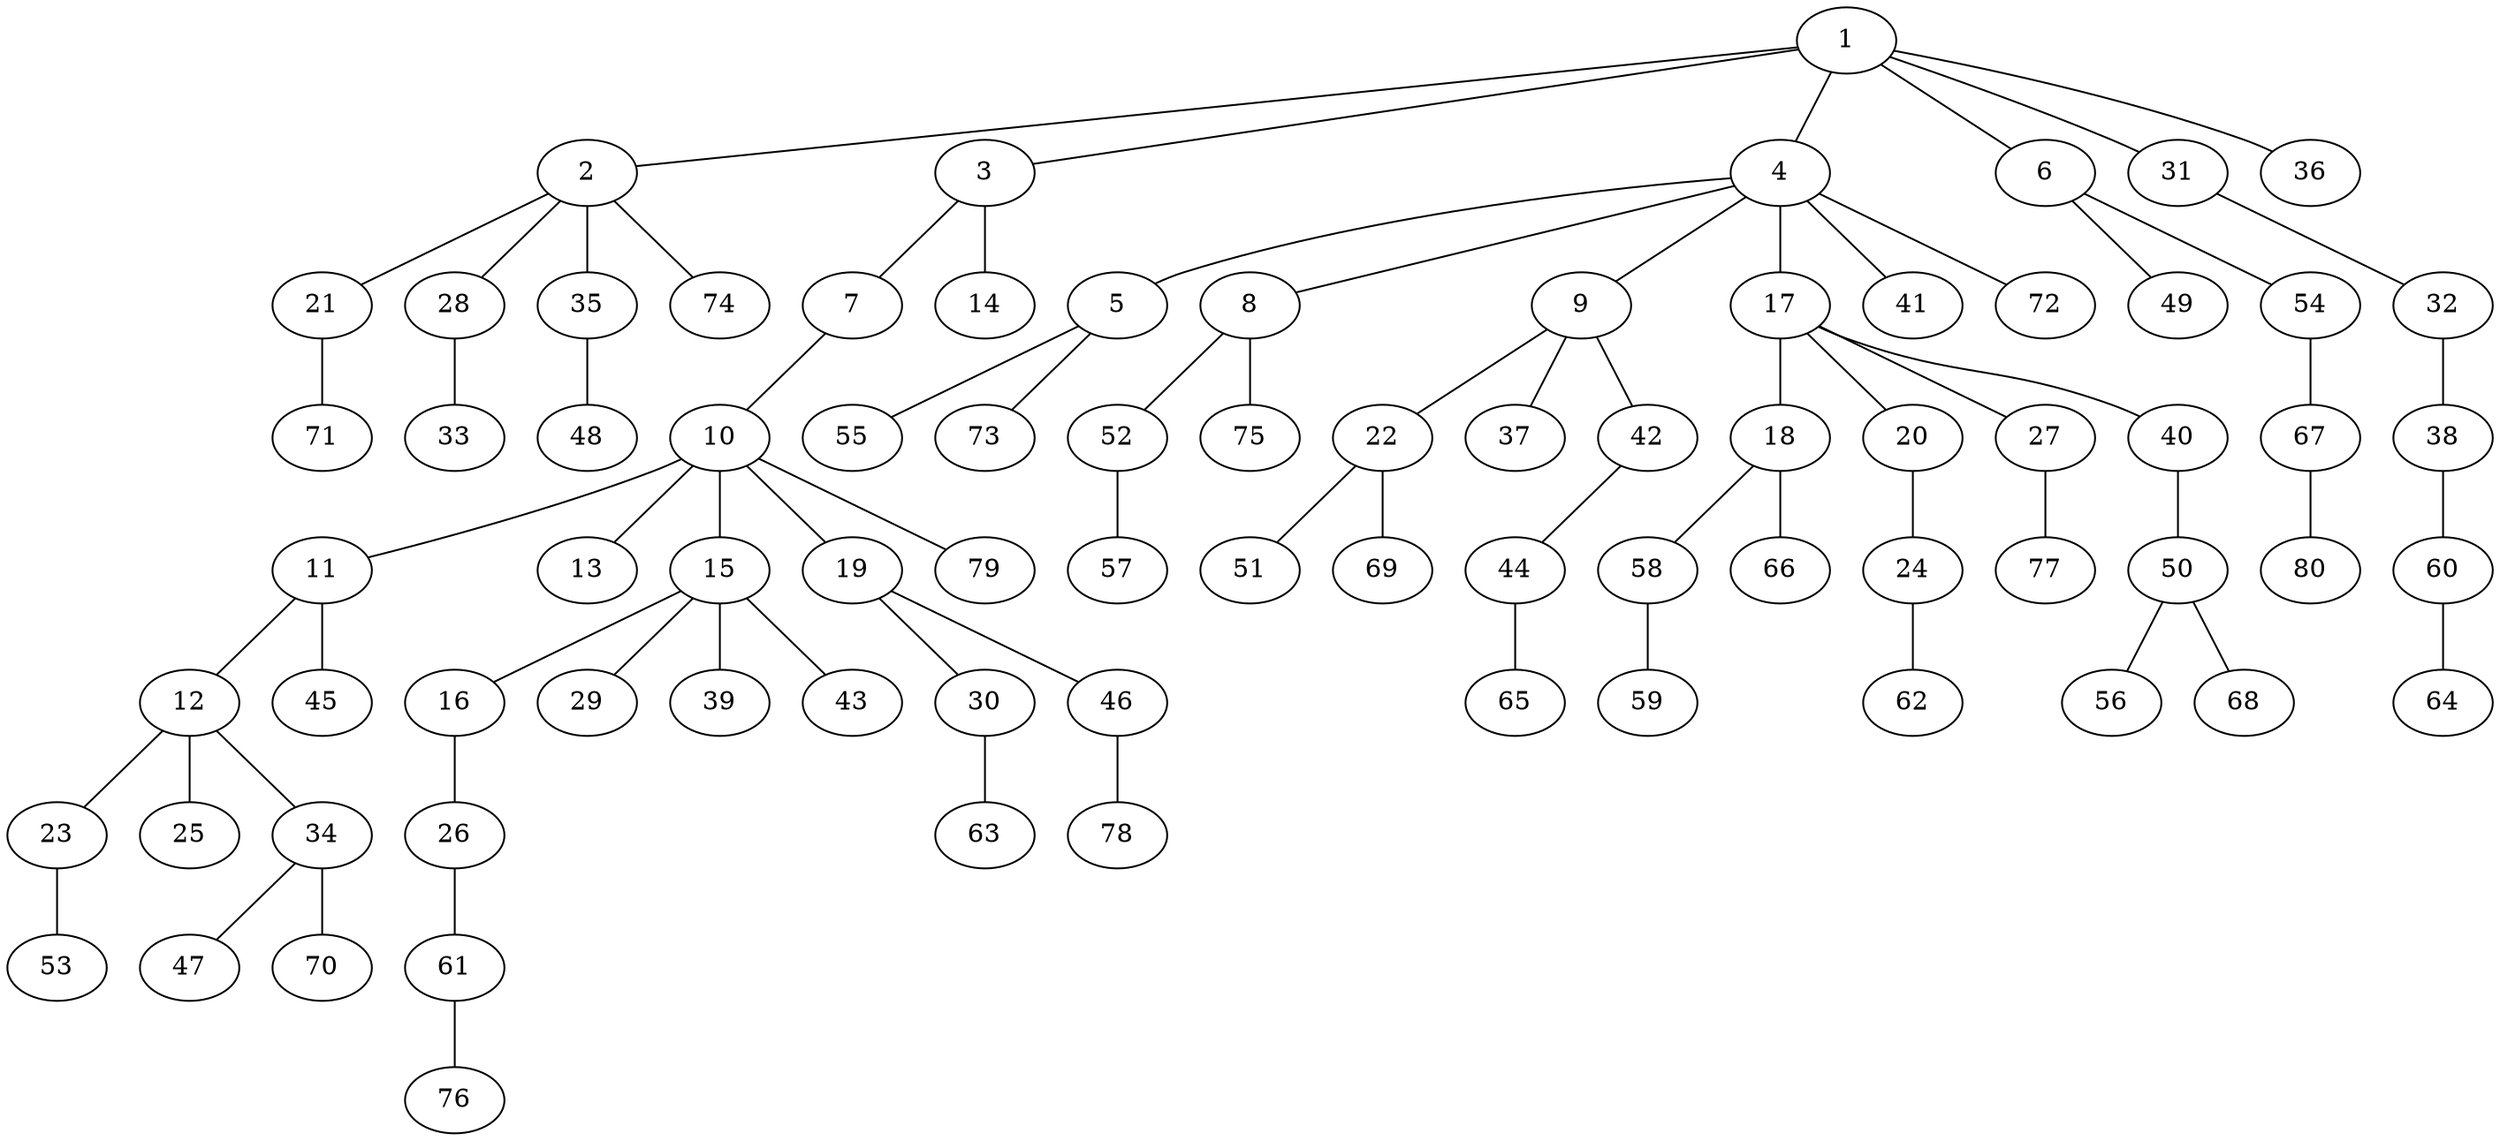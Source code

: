 graph graphname {1--2
1--3
1--4
1--6
1--31
1--36
2--21
2--28
2--35
2--74
3--7
3--14
4--5
4--8
4--9
4--17
4--41
4--72
5--55
5--73
6--49
6--54
7--10
8--52
8--75
9--22
9--37
9--42
10--11
10--13
10--15
10--19
10--79
11--12
11--45
12--23
12--25
12--34
15--16
15--29
15--39
15--43
16--26
17--18
17--20
17--27
17--40
18--58
18--66
19--30
19--46
20--24
21--71
22--51
22--69
23--53
24--62
26--61
27--77
28--33
30--63
31--32
32--38
34--47
34--70
35--48
38--60
40--50
42--44
44--65
46--78
50--56
50--68
52--57
54--67
58--59
60--64
61--76
67--80
}